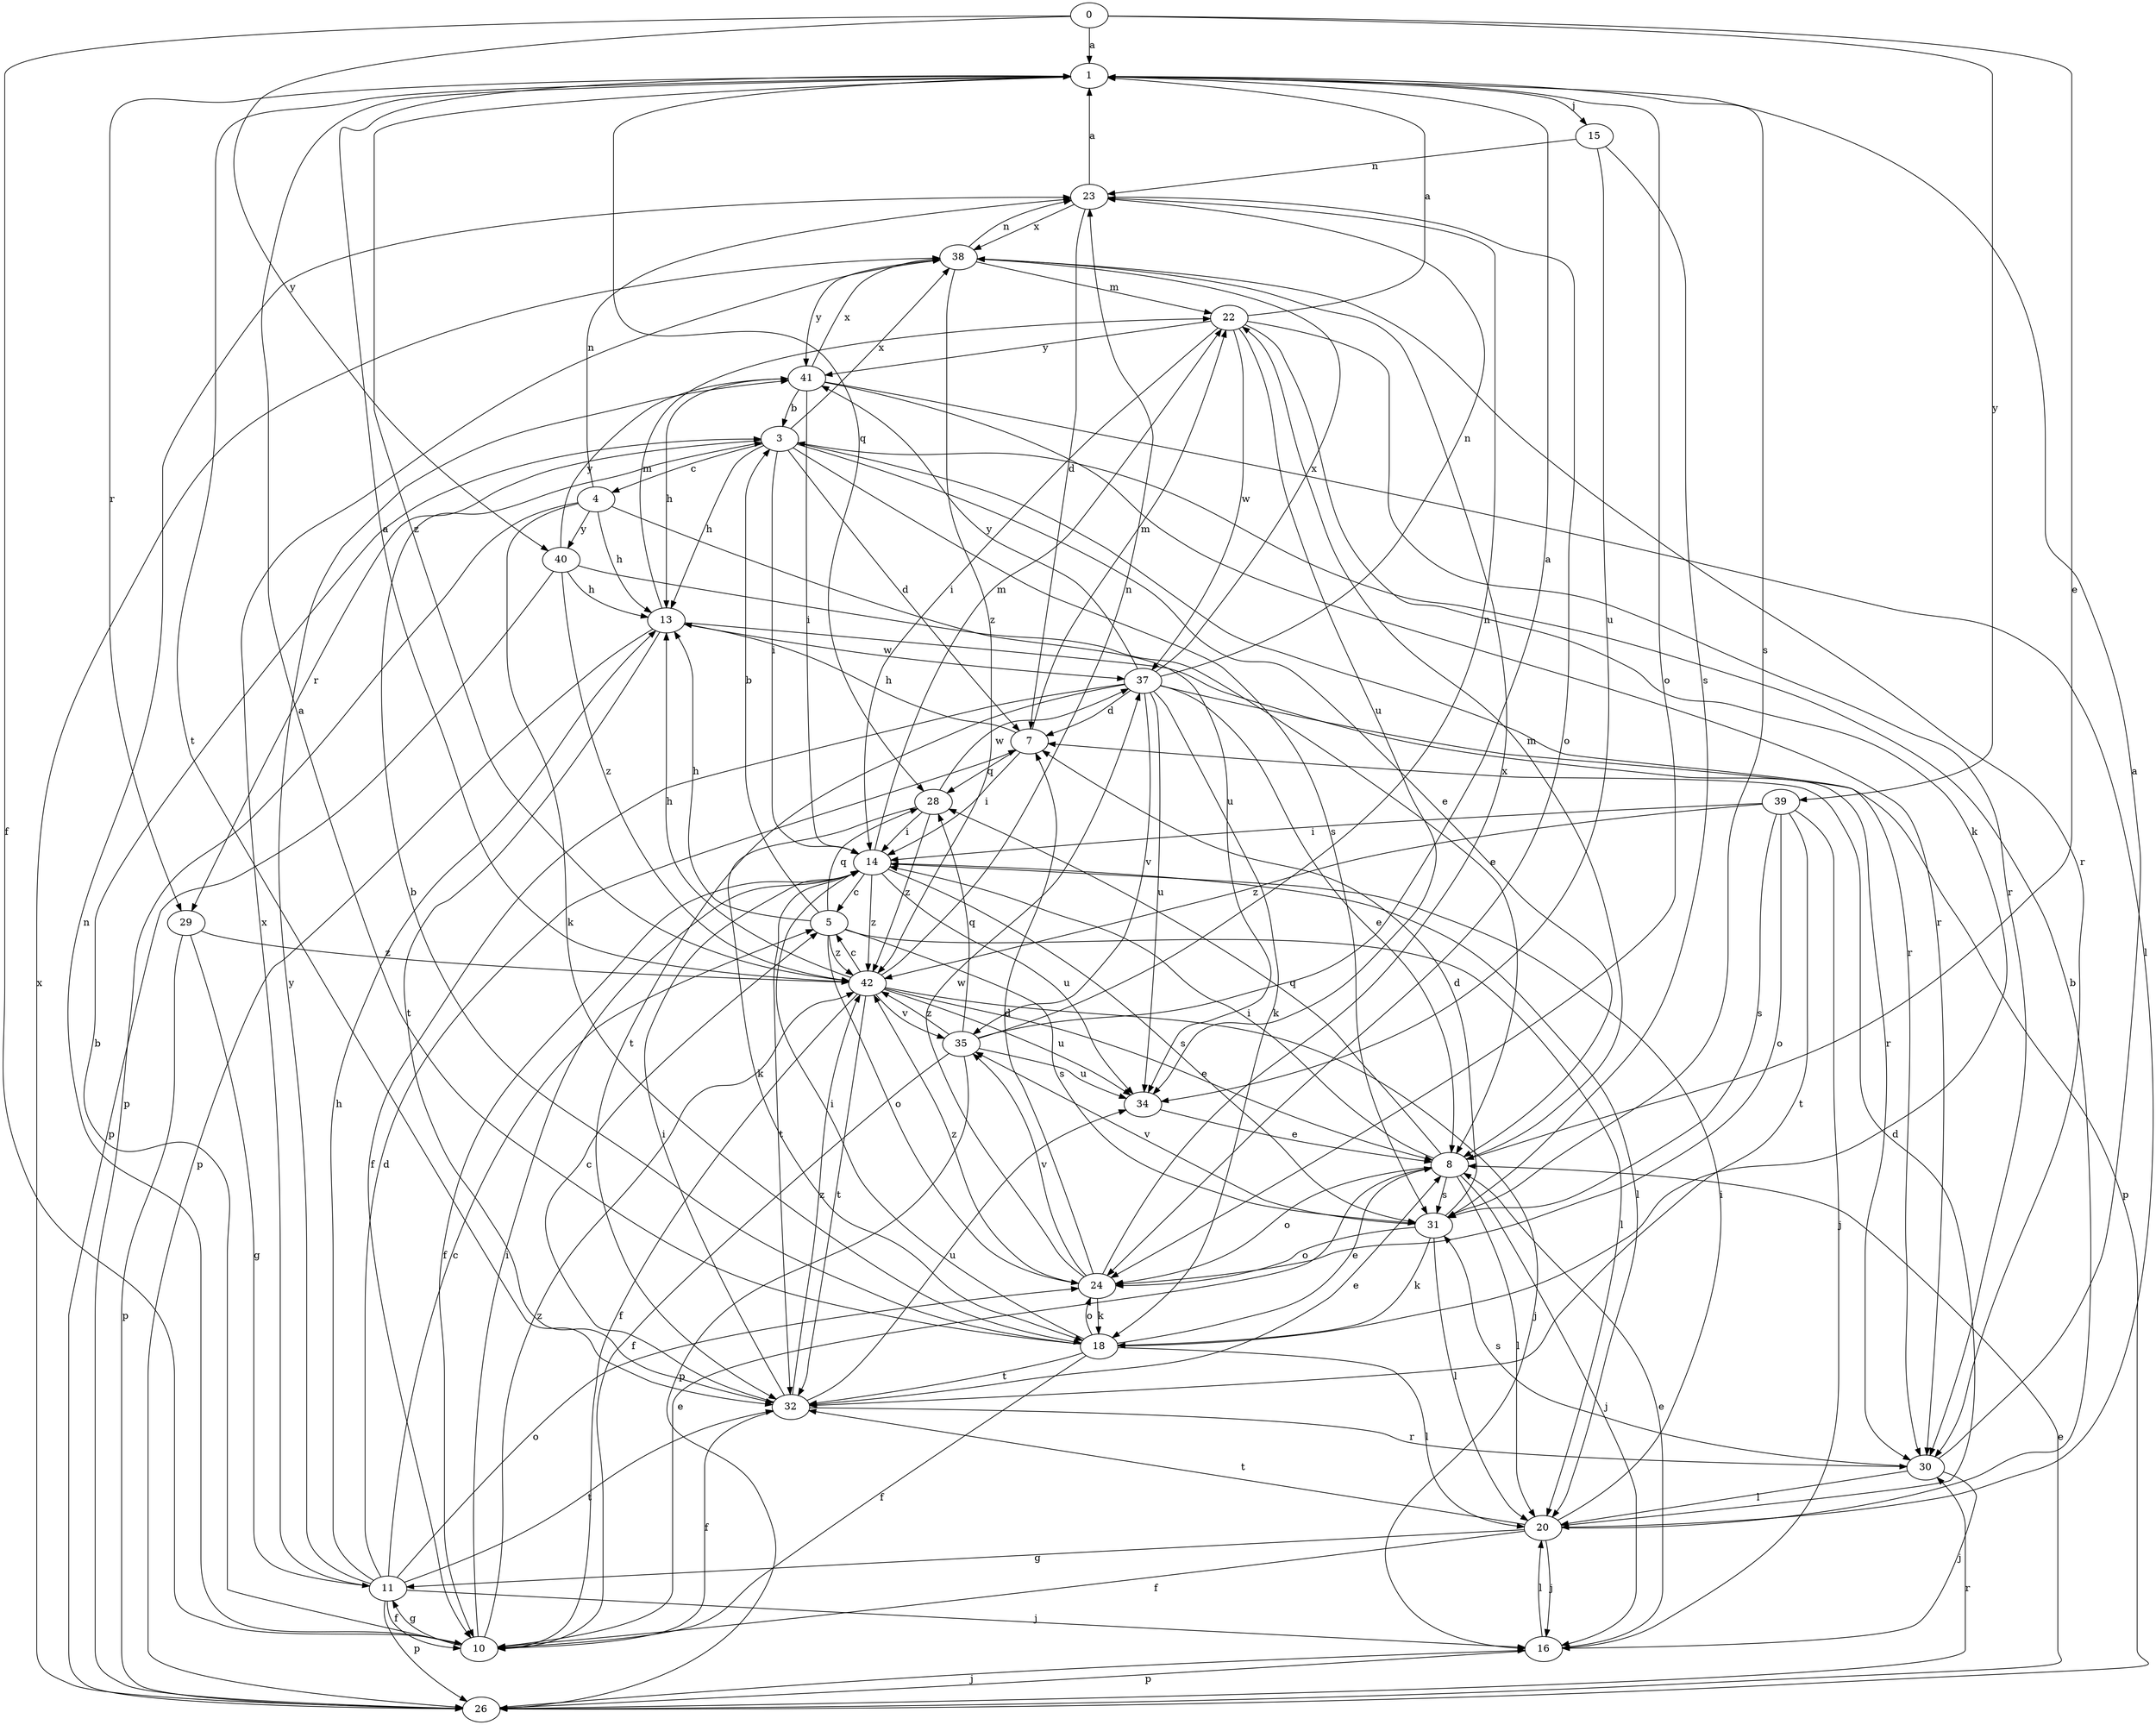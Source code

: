 strict digraph  {
0;
1;
3;
4;
5;
7;
8;
10;
11;
13;
14;
15;
16;
18;
20;
22;
23;
24;
26;
28;
29;
30;
31;
32;
34;
35;
37;
38;
39;
40;
41;
42;
0 -> 1  [label=a];
0 -> 8  [label=e];
0 -> 10  [label=f];
0 -> 39  [label=y];
0 -> 40  [label=y];
1 -> 15  [label=j];
1 -> 24  [label=o];
1 -> 28  [label=q];
1 -> 29  [label=r];
1 -> 31  [label=s];
1 -> 32  [label=t];
1 -> 42  [label=z];
3 -> 4  [label=c];
3 -> 7  [label=d];
3 -> 8  [label=e];
3 -> 13  [label=h];
3 -> 14  [label=i];
3 -> 29  [label=r];
3 -> 30  [label=r];
3 -> 31  [label=s];
3 -> 38  [label=x];
4 -> 13  [label=h];
4 -> 18  [label=k];
4 -> 23  [label=n];
4 -> 26  [label=p];
4 -> 34  [label=u];
4 -> 40  [label=y];
5 -> 3  [label=b];
5 -> 13  [label=h];
5 -> 20  [label=l];
5 -> 24  [label=o];
5 -> 28  [label=q];
5 -> 31  [label=s];
5 -> 42  [label=z];
7 -> 13  [label=h];
7 -> 14  [label=i];
7 -> 22  [label=m];
7 -> 28  [label=q];
8 -> 14  [label=i];
8 -> 16  [label=j];
8 -> 20  [label=l];
8 -> 22  [label=m];
8 -> 24  [label=o];
8 -> 28  [label=q];
8 -> 31  [label=s];
10 -> 3  [label=b];
10 -> 8  [label=e];
10 -> 11  [label=g];
10 -> 14  [label=i];
10 -> 23  [label=n];
10 -> 42  [label=z];
11 -> 5  [label=c];
11 -> 7  [label=d];
11 -> 10  [label=f];
11 -> 13  [label=h];
11 -> 16  [label=j];
11 -> 24  [label=o];
11 -> 26  [label=p];
11 -> 32  [label=t];
11 -> 38  [label=x];
11 -> 41  [label=y];
13 -> 22  [label=m];
13 -> 26  [label=p];
13 -> 30  [label=r];
13 -> 32  [label=t];
13 -> 37  [label=w];
14 -> 5  [label=c];
14 -> 10  [label=f];
14 -> 20  [label=l];
14 -> 22  [label=m];
14 -> 31  [label=s];
14 -> 32  [label=t];
14 -> 34  [label=u];
14 -> 42  [label=z];
15 -> 23  [label=n];
15 -> 31  [label=s];
15 -> 34  [label=u];
16 -> 8  [label=e];
16 -> 20  [label=l];
16 -> 26  [label=p];
18 -> 1  [label=a];
18 -> 3  [label=b];
18 -> 8  [label=e];
18 -> 10  [label=f];
18 -> 14  [label=i];
18 -> 20  [label=l];
18 -> 24  [label=o];
18 -> 32  [label=t];
20 -> 3  [label=b];
20 -> 7  [label=d];
20 -> 10  [label=f];
20 -> 11  [label=g];
20 -> 14  [label=i];
20 -> 16  [label=j];
20 -> 32  [label=t];
22 -> 1  [label=a];
22 -> 14  [label=i];
22 -> 18  [label=k];
22 -> 30  [label=r];
22 -> 34  [label=u];
22 -> 37  [label=w];
22 -> 41  [label=y];
23 -> 1  [label=a];
23 -> 7  [label=d];
23 -> 24  [label=o];
23 -> 38  [label=x];
24 -> 7  [label=d];
24 -> 18  [label=k];
24 -> 35  [label=v];
24 -> 37  [label=w];
24 -> 38  [label=x];
24 -> 42  [label=z];
26 -> 8  [label=e];
26 -> 16  [label=j];
26 -> 30  [label=r];
26 -> 38  [label=x];
28 -> 14  [label=i];
28 -> 18  [label=k];
28 -> 37  [label=w];
28 -> 42  [label=z];
29 -> 11  [label=g];
29 -> 26  [label=p];
29 -> 42  [label=z];
30 -> 1  [label=a];
30 -> 16  [label=j];
30 -> 20  [label=l];
30 -> 31  [label=s];
31 -> 7  [label=d];
31 -> 18  [label=k];
31 -> 20  [label=l];
31 -> 24  [label=o];
31 -> 35  [label=v];
32 -> 5  [label=c];
32 -> 8  [label=e];
32 -> 10  [label=f];
32 -> 14  [label=i];
32 -> 30  [label=r];
32 -> 34  [label=u];
32 -> 42  [label=z];
34 -> 8  [label=e];
35 -> 1  [label=a];
35 -> 10  [label=f];
35 -> 23  [label=n];
35 -> 26  [label=p];
35 -> 28  [label=q];
35 -> 34  [label=u];
35 -> 42  [label=z];
37 -> 7  [label=d];
37 -> 8  [label=e];
37 -> 10  [label=f];
37 -> 18  [label=k];
37 -> 23  [label=n];
37 -> 26  [label=p];
37 -> 32  [label=t];
37 -> 34  [label=u];
37 -> 35  [label=v];
37 -> 38  [label=x];
37 -> 41  [label=y];
38 -> 22  [label=m];
38 -> 23  [label=n];
38 -> 30  [label=r];
38 -> 41  [label=y];
38 -> 42  [label=z];
39 -> 14  [label=i];
39 -> 16  [label=j];
39 -> 24  [label=o];
39 -> 31  [label=s];
39 -> 32  [label=t];
39 -> 42  [label=z];
40 -> 8  [label=e];
40 -> 13  [label=h];
40 -> 26  [label=p];
40 -> 41  [label=y];
40 -> 42  [label=z];
41 -> 3  [label=b];
41 -> 13  [label=h];
41 -> 14  [label=i];
41 -> 20  [label=l];
41 -> 30  [label=r];
41 -> 38  [label=x];
42 -> 1  [label=a];
42 -> 5  [label=c];
42 -> 8  [label=e];
42 -> 10  [label=f];
42 -> 13  [label=h];
42 -> 16  [label=j];
42 -> 23  [label=n];
42 -> 32  [label=t];
42 -> 34  [label=u];
42 -> 35  [label=v];
}
